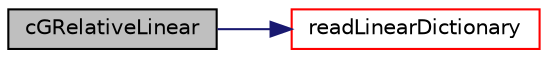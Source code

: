 digraph "cGRelativeLinear"
{
 // LATEX_PDF_SIZE
  edge [fontname="Helvetica",fontsize="10",labelfontname="Helvetica",labelfontsize="10"];
  node [fontname="Helvetica",fontsize="10",shape=record];
  rankdir="LR";
  Node1 [label="cGRelativeLinear",height=0.2,width=0.4,color="black", fillcolor="grey75", style="filled", fontcolor="black",tooltip=" "];
  Node1 -> Node2 [color="midnightblue",fontsize="10",style="solid",fontname="Helvetica"];
  Node2 [label="readLinearDictionary",height=0.2,width=0.4,color="red", fillcolor="white", style="filled",URL="$classpFlow_1_1cfModels_1_1cGRelativeLinear.html#a36dd9da7f6e5afc522963e96004b3f98",tooltip=" "];
}

